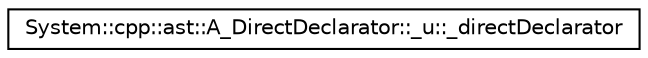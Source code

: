 digraph G
{
  edge [fontname="Helvetica",fontsize="10",labelfontname="Helvetica",labelfontsize="10"];
  node [fontname="Helvetica",fontsize="10",shape=record];
  rankdir="LR";
  Node1 [label="System::cpp::ast::A_DirectDeclarator::_u::_directDeclarator",height=0.2,width=0.4,color="black", fillcolor="white", style="filled",URL="$struct_system_1_1cpp_1_1ast_1_1_a___direct_declarator_1_1__u_1_1__direct_declarator.html"];
}
